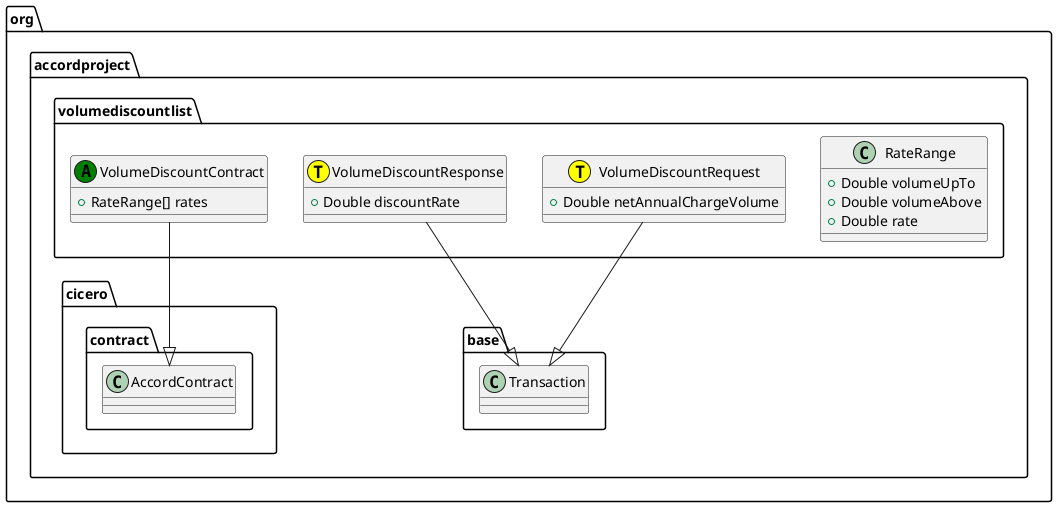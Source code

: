 @startuml
class org.accordproject.volumediscountlist.RateRange {
   + Double volumeUpTo
   + Double volumeAbove
   + Double rate
}
class org.accordproject.volumediscountlist.VolumeDiscountContract << (A,green) >> {
   + RateRange[] rates
}
org.accordproject.volumediscountlist.VolumeDiscountContract --|> org.accordproject.cicero.contract.AccordContract
class org.accordproject.volumediscountlist.VolumeDiscountRequest << (T,yellow) >> {
   + Double netAnnualChargeVolume
}
org.accordproject.volumediscountlist.VolumeDiscountRequest --|> org.accordproject.base.Transaction
class org.accordproject.volumediscountlist.VolumeDiscountResponse << (T,yellow) >> {
   + Double discountRate
}
org.accordproject.volumediscountlist.VolumeDiscountResponse --|> org.accordproject.base.Transaction
@enduml
